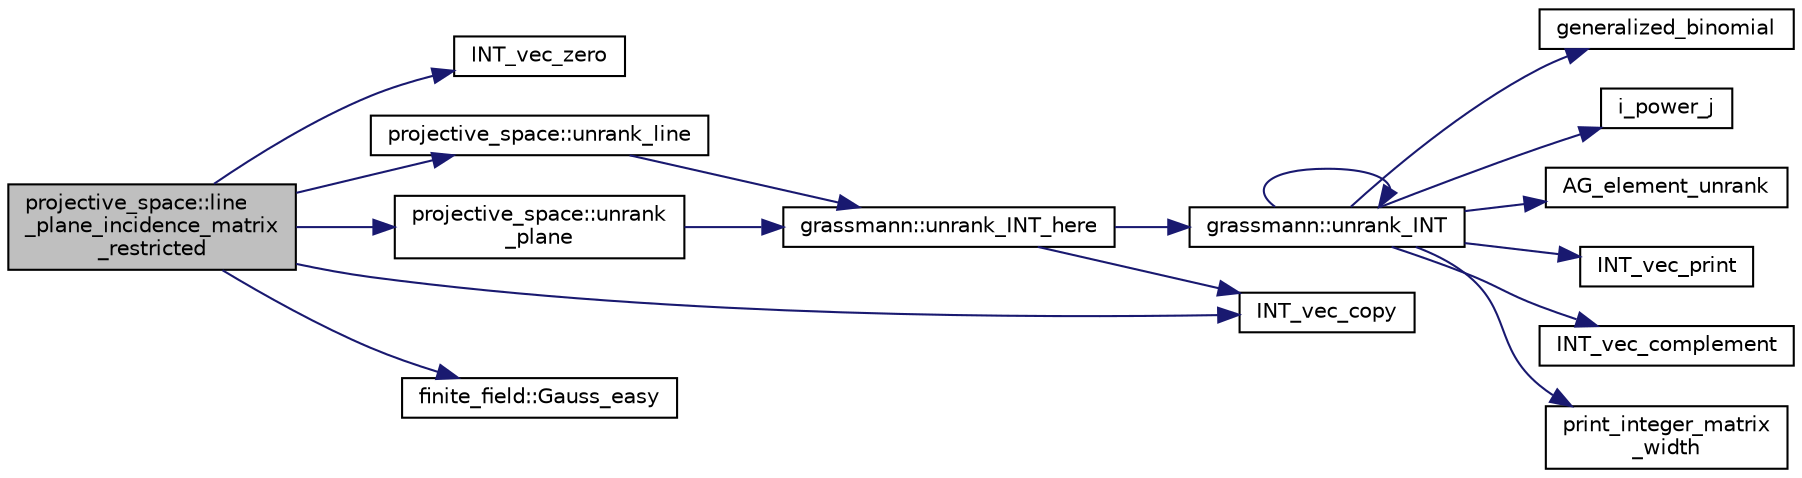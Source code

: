 digraph "projective_space::line_plane_incidence_matrix_restricted"
{
  edge [fontname="Helvetica",fontsize="10",labelfontname="Helvetica",labelfontsize="10"];
  node [fontname="Helvetica",fontsize="10",shape=record];
  rankdir="LR";
  Node2406 [label="projective_space::line\l_plane_incidence_matrix\l_restricted",height=0.2,width=0.4,color="black", fillcolor="grey75", style="filled", fontcolor="black"];
  Node2406 -> Node2407 [color="midnightblue",fontsize="10",style="solid",fontname="Helvetica"];
  Node2407 [label="INT_vec_zero",height=0.2,width=0.4,color="black", fillcolor="white", style="filled",URL="$df/dbf/sajeeb_8_c.html#aa8c9c7977203577026080f546fe4980f"];
  Node2406 -> Node2408 [color="midnightblue",fontsize="10",style="solid",fontname="Helvetica"];
  Node2408 [label="projective_space::unrank_line",height=0.2,width=0.4,color="black", fillcolor="white", style="filled",URL="$d2/d17/classprojective__space.html#abdc61b40bc8adc18628e1d3a1755dcae"];
  Node2408 -> Node2409 [color="midnightblue",fontsize="10",style="solid",fontname="Helvetica"];
  Node2409 [label="grassmann::unrank_INT_here",height=0.2,width=0.4,color="black", fillcolor="white", style="filled",URL="$df/d02/classgrassmann.html#aa51bb30ed0feb7ad87d500b76e0b3cbe"];
  Node2409 -> Node2410 [color="midnightblue",fontsize="10",style="solid",fontname="Helvetica"];
  Node2410 [label="grassmann::unrank_INT",height=0.2,width=0.4,color="black", fillcolor="white", style="filled",URL="$df/d02/classgrassmann.html#a32079405b95a6da2ba1420567d762d64"];
  Node2410 -> Node2411 [color="midnightblue",fontsize="10",style="solid",fontname="Helvetica"];
  Node2411 [label="generalized_binomial",height=0.2,width=0.4,color="black", fillcolor="white", style="filled",URL="$d2/d7c/combinatorics_8_c.html#a24762dc22e45175d18ec1ec1d2556ae8"];
  Node2410 -> Node2412 [color="midnightblue",fontsize="10",style="solid",fontname="Helvetica"];
  Node2412 [label="i_power_j",height=0.2,width=0.4,color="black", fillcolor="white", style="filled",URL="$de/dc5/algebra__and__number__theory_8h.html#a39b321523e8957d701618bb5cac542b5"];
  Node2410 -> Node2413 [color="midnightblue",fontsize="10",style="solid",fontname="Helvetica"];
  Node2413 [label="AG_element_unrank",height=0.2,width=0.4,color="black", fillcolor="white", style="filled",URL="$d4/d67/geometry_8h.html#a4a33b86c87b2879b97cfa1327abe2885"];
  Node2410 -> Node2414 [color="midnightblue",fontsize="10",style="solid",fontname="Helvetica"];
  Node2414 [label="INT_vec_print",height=0.2,width=0.4,color="black", fillcolor="white", style="filled",URL="$df/dbf/sajeeb_8_c.html#a79a5901af0b47dd0d694109543c027fe"];
  Node2410 -> Node2410 [color="midnightblue",fontsize="10",style="solid",fontname="Helvetica"];
  Node2410 -> Node2415 [color="midnightblue",fontsize="10",style="solid",fontname="Helvetica"];
  Node2415 [label="INT_vec_complement",height=0.2,width=0.4,color="black", fillcolor="white", style="filled",URL="$d5/db4/io__and__os_8h.html#a2a0a724647575fcd3090c763985eb81a"];
  Node2410 -> Node2416 [color="midnightblue",fontsize="10",style="solid",fontname="Helvetica"];
  Node2416 [label="print_integer_matrix\l_width",height=0.2,width=0.4,color="black", fillcolor="white", style="filled",URL="$d5/db4/io__and__os_8h.html#aa78f3e73fc2179251bd15adbcc31573f"];
  Node2409 -> Node2417 [color="midnightblue",fontsize="10",style="solid",fontname="Helvetica"];
  Node2417 [label="INT_vec_copy",height=0.2,width=0.4,color="black", fillcolor="white", style="filled",URL="$df/dbf/sajeeb_8_c.html#ac2d875e27e009af6ec04d17254d11075"];
  Node2406 -> Node2418 [color="midnightblue",fontsize="10",style="solid",fontname="Helvetica"];
  Node2418 [label="projective_space::unrank\l_plane",height=0.2,width=0.4,color="black", fillcolor="white", style="filled",URL="$d2/d17/classprojective__space.html#ad88f7ed5193abc598e2436b4bca8c7e3"];
  Node2418 -> Node2409 [color="midnightblue",fontsize="10",style="solid",fontname="Helvetica"];
  Node2406 -> Node2417 [color="midnightblue",fontsize="10",style="solid",fontname="Helvetica"];
  Node2406 -> Node2419 [color="midnightblue",fontsize="10",style="solid",fontname="Helvetica"];
  Node2419 [label="finite_field::Gauss_easy",height=0.2,width=0.4,color="black", fillcolor="white", style="filled",URL="$df/d5a/classfinite__field.html#a32761bf6c4a41f24b7193352127db8e7"];
}
